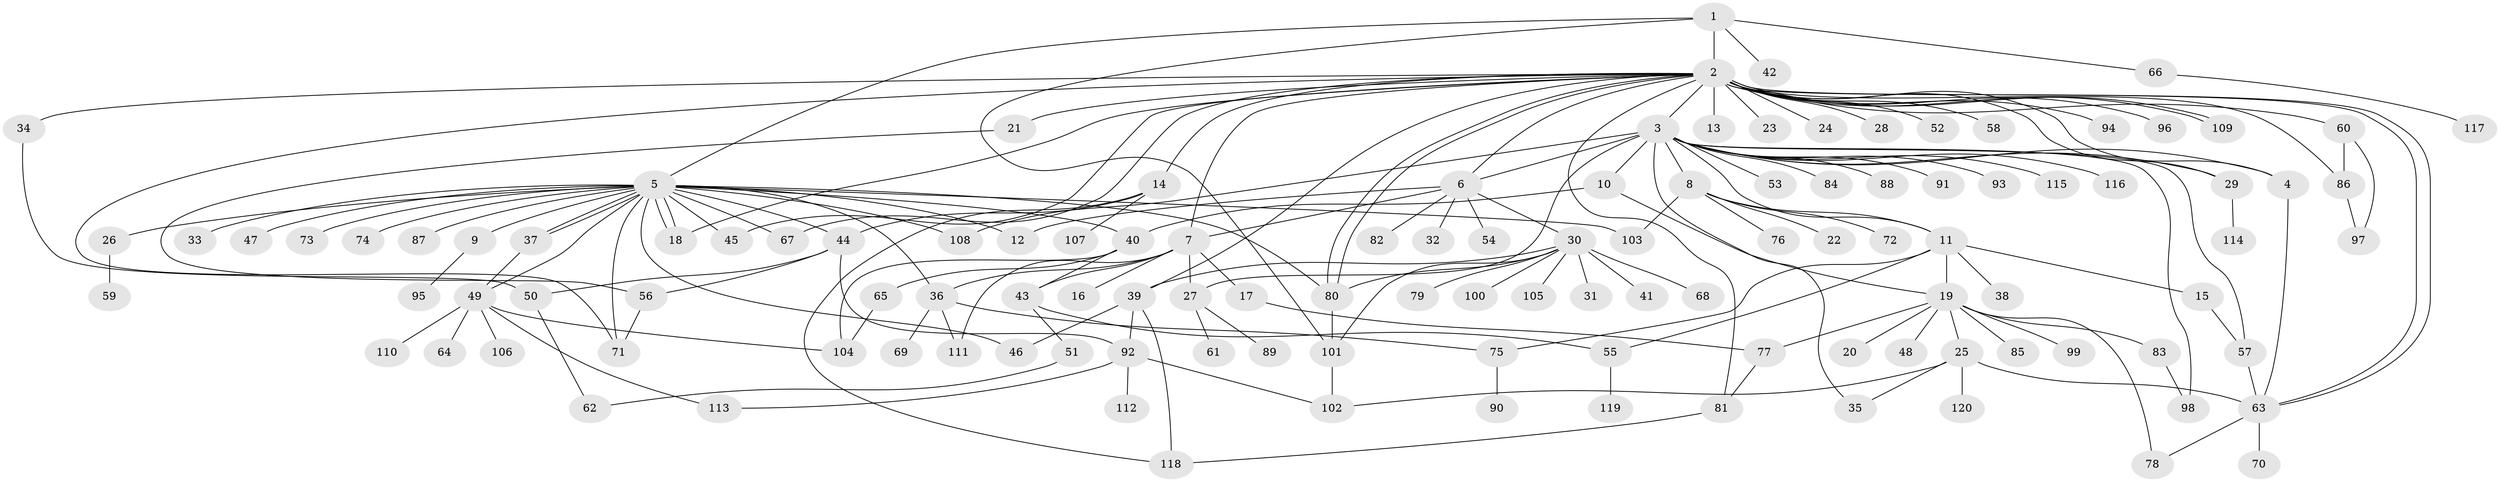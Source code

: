 // Generated by graph-tools (version 1.1) at 2025/14/03/09/25 04:14:30]
// undirected, 120 vertices, 175 edges
graph export_dot {
graph [start="1"]
  node [color=gray90,style=filled];
  1;
  2;
  3;
  4;
  5;
  6;
  7;
  8;
  9;
  10;
  11;
  12;
  13;
  14;
  15;
  16;
  17;
  18;
  19;
  20;
  21;
  22;
  23;
  24;
  25;
  26;
  27;
  28;
  29;
  30;
  31;
  32;
  33;
  34;
  35;
  36;
  37;
  38;
  39;
  40;
  41;
  42;
  43;
  44;
  45;
  46;
  47;
  48;
  49;
  50;
  51;
  52;
  53;
  54;
  55;
  56;
  57;
  58;
  59;
  60;
  61;
  62;
  63;
  64;
  65;
  66;
  67;
  68;
  69;
  70;
  71;
  72;
  73;
  74;
  75;
  76;
  77;
  78;
  79;
  80;
  81;
  82;
  83;
  84;
  85;
  86;
  87;
  88;
  89;
  90;
  91;
  92;
  93;
  94;
  95;
  96;
  97;
  98;
  99;
  100;
  101;
  102;
  103;
  104;
  105;
  106;
  107;
  108;
  109;
  110;
  111;
  112;
  113;
  114;
  115;
  116;
  117;
  118;
  119;
  120;
  1 -- 2;
  1 -- 5;
  1 -- 42;
  1 -- 66;
  1 -- 101;
  2 -- 3;
  2 -- 4;
  2 -- 6;
  2 -- 7;
  2 -- 13;
  2 -- 14;
  2 -- 18;
  2 -- 21;
  2 -- 23;
  2 -- 24;
  2 -- 28;
  2 -- 29;
  2 -- 34;
  2 -- 39;
  2 -- 45;
  2 -- 52;
  2 -- 58;
  2 -- 60;
  2 -- 63;
  2 -- 63;
  2 -- 67;
  2 -- 71;
  2 -- 80;
  2 -- 80;
  2 -- 81;
  2 -- 86;
  2 -- 94;
  2 -- 96;
  2 -- 109;
  2 -- 109;
  3 -- 4;
  3 -- 6;
  3 -- 8;
  3 -- 10;
  3 -- 11;
  3 -- 27;
  3 -- 29;
  3 -- 35;
  3 -- 53;
  3 -- 57;
  3 -- 84;
  3 -- 88;
  3 -- 91;
  3 -- 93;
  3 -- 98;
  3 -- 108;
  3 -- 115;
  3 -- 116;
  4 -- 63;
  5 -- 9;
  5 -- 12;
  5 -- 18;
  5 -- 18;
  5 -- 26;
  5 -- 33;
  5 -- 36;
  5 -- 37;
  5 -- 37;
  5 -- 40;
  5 -- 44;
  5 -- 45;
  5 -- 46;
  5 -- 47;
  5 -- 49;
  5 -- 67;
  5 -- 71;
  5 -- 73;
  5 -- 74;
  5 -- 80;
  5 -- 87;
  5 -- 103;
  5 -- 108;
  6 -- 7;
  6 -- 12;
  6 -- 30;
  6 -- 32;
  6 -- 54;
  6 -- 82;
  7 -- 16;
  7 -- 17;
  7 -- 27;
  7 -- 36;
  7 -- 43;
  7 -- 111;
  8 -- 11;
  8 -- 22;
  8 -- 72;
  8 -- 76;
  8 -- 103;
  9 -- 95;
  10 -- 19;
  10 -- 40;
  11 -- 15;
  11 -- 19;
  11 -- 38;
  11 -- 55;
  11 -- 75;
  14 -- 44;
  14 -- 107;
  14 -- 118;
  15 -- 57;
  17 -- 77;
  19 -- 20;
  19 -- 25;
  19 -- 48;
  19 -- 77;
  19 -- 78;
  19 -- 83;
  19 -- 85;
  19 -- 99;
  21 -- 56;
  25 -- 35;
  25 -- 63;
  25 -- 102;
  25 -- 120;
  26 -- 59;
  27 -- 61;
  27 -- 89;
  29 -- 114;
  30 -- 31;
  30 -- 39;
  30 -- 41;
  30 -- 68;
  30 -- 79;
  30 -- 80;
  30 -- 100;
  30 -- 101;
  30 -- 105;
  34 -- 50;
  36 -- 69;
  36 -- 75;
  36 -- 111;
  37 -- 49;
  39 -- 46;
  39 -- 92;
  39 -- 118;
  40 -- 43;
  40 -- 65;
  40 -- 104;
  43 -- 51;
  43 -- 55;
  44 -- 50;
  44 -- 56;
  44 -- 92;
  49 -- 64;
  49 -- 104;
  49 -- 106;
  49 -- 110;
  49 -- 113;
  50 -- 62;
  51 -- 62;
  55 -- 119;
  56 -- 71;
  57 -- 63;
  60 -- 86;
  60 -- 97;
  63 -- 70;
  63 -- 78;
  65 -- 104;
  66 -- 117;
  75 -- 90;
  77 -- 81;
  80 -- 101;
  81 -- 118;
  83 -- 98;
  86 -- 97;
  92 -- 102;
  92 -- 112;
  92 -- 113;
  101 -- 102;
}
